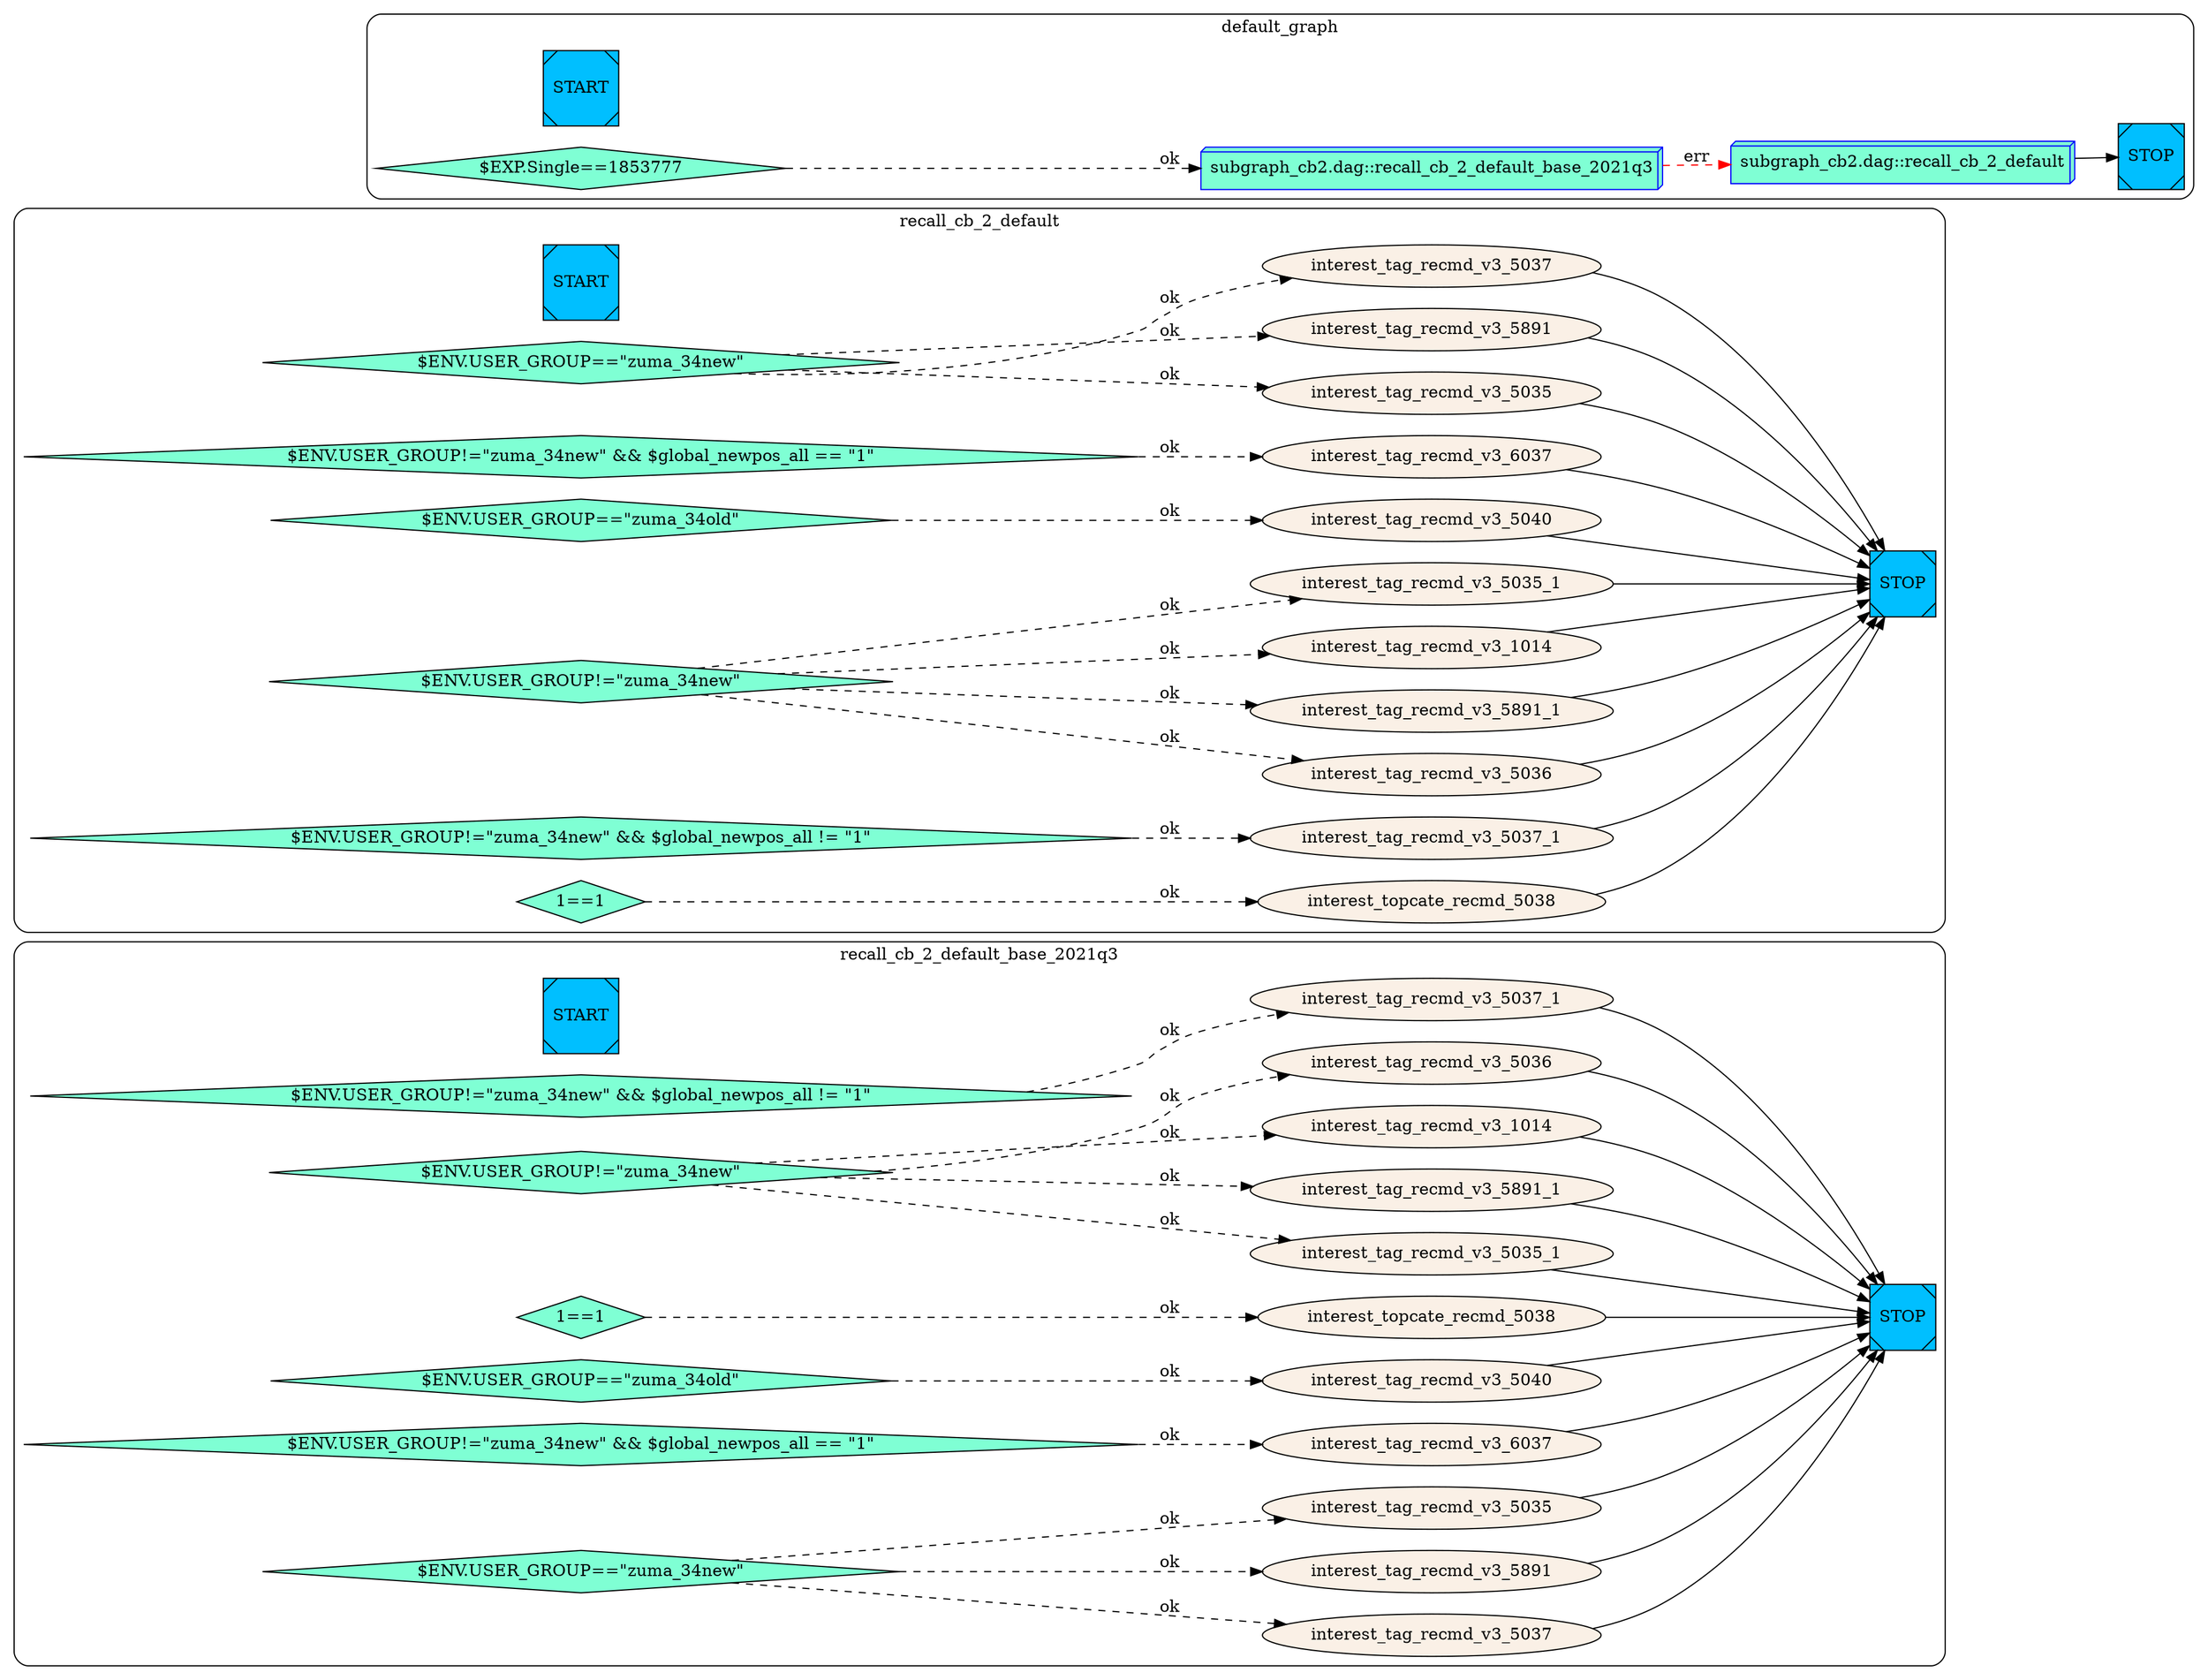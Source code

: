 digraph G {
    rankdir=LR;
  subgraph cluster_recall_cb_2_default_base_2021q3{
    style = rounded;
    label = "recall_cb_2_default_base_2021q3";
    recall_cb_2_default_base_2021q3__START__[color=black fillcolor=deepskyblue style=filled shape=Msquare label="START"];
    recall_cb_2_default_base_2021q3__STOP__[color=black fillcolor=deepskyblue style=filled shape=Msquare label="STOP"];
    recall_cb_2_default_base_2021q3_interest_tag_recmd_v3_5040 [label="interest_tag_recmd_v3_5040" color=black fillcolor=linen style=filled];
    recall_cb_2_default_base_2021q3_recall_cb_2_default_base_2021q3_3 [label="$ENV.USER_GROUP!=\"zuma_34new\" && $global_newpos_all != \"1\"" shape=diamond color=black fillcolor=aquamarine style=filled];
    recall_cb_2_default_base_2021q3_interest_tag_recmd_v3_5037_1 [label="interest_tag_recmd_v3_5037_1" color=black fillcolor=linen style=filled];
    recall_cb_2_default_base_2021q3_interest_tag_recmd_v3_5037 [label="interest_tag_recmd_v3_5037" color=black fillcolor=linen style=filled];
    recall_cb_2_default_base_2021q3_interest_tag_recmd_v3_5891 [label="interest_tag_recmd_v3_5891" color=black fillcolor=linen style=filled];
    recall_cb_2_default_base_2021q3_interest_tag_recmd_v3_6037 [label="interest_tag_recmd_v3_6037" color=black fillcolor=linen style=filled];
    recall_cb_2_default_base_2021q3_recall_cb_2_default_base_2021q3_4 [label="$ENV.USER_GROUP!=\"zuma_34new\"" shape=diamond color=black fillcolor=aquamarine style=filled];
    recall_cb_2_default_base_2021q3_interest_tag_recmd_v3_5035_1 [label="interest_tag_recmd_v3_5035_1" color=black fillcolor=linen style=filled];
    recall_cb_2_default_base_2021q3_recall_cb_2_default_base_2021q3_5 [label="1==1" shape=diamond color=black fillcolor=aquamarine style=filled];
    recall_cb_2_default_base_2021q3_recall_cb_2_default_base_2021q3_1 [label="$ENV.USER_GROUP==\"zuma_34old\"" shape=diamond color=black fillcolor=aquamarine style=filled];
    recall_cb_2_default_base_2021q3_recall_cb_2_default_base_2021q3_2 [label="$ENV.USER_GROUP!=\"zuma_34new\" && $global_newpos_all == \"1\"" shape=diamond color=black fillcolor=aquamarine style=filled];
    recall_cb_2_default_base_2021q3_interest_tag_recmd_v3_5891_1 [label="interest_tag_recmd_v3_5891_1" color=black fillcolor=linen style=filled];
    recall_cb_2_default_base_2021q3_interest_tag_recmd_v3_1014 [label="interest_tag_recmd_v3_1014" color=black fillcolor=linen style=filled];
    recall_cb_2_default_base_2021q3_interest_tag_recmd_v3_5036 [label="interest_tag_recmd_v3_5036" color=black fillcolor=linen style=filled];
    recall_cb_2_default_base_2021q3_interest_topcate_recmd_5038 [label="interest_topcate_recmd_5038" color=black fillcolor=linen style=filled];
    recall_cb_2_default_base_2021q3_recall_cb_2_default_base_2021q3_0 [label="$ENV.USER_GROUP==\"zuma_34new\"" shape=diamond color=black fillcolor=aquamarine style=filled];
    recall_cb_2_default_base_2021q3_interest_tag_recmd_v3_5035 [label="interest_tag_recmd_v3_5035" color=black fillcolor=linen style=filled];
    recall_cb_2_default_base_2021q3_interest_tag_recmd_v3_5035_1 -> recall_cb_2_default_base_2021q3__STOP__;
    recall_cb_2_default_base_2021q3_recall_cb_2_default_base_2021q3_4 -> recall_cb_2_default_base_2021q3_interest_tag_recmd_v3_5035_1 [style=dashed label="ok"];
    recall_cb_2_default_base_2021q3_interest_tag_recmd_v3_1014 -> recall_cb_2_default_base_2021q3__STOP__;
    recall_cb_2_default_base_2021q3_recall_cb_2_default_base_2021q3_4 -> recall_cb_2_default_base_2021q3_interest_tag_recmd_v3_1014 [style=dashed label="ok"];
    recall_cb_2_default_base_2021q3_interest_tag_recmd_v3_5036 -> recall_cb_2_default_base_2021q3__STOP__;
    recall_cb_2_default_base_2021q3_recall_cb_2_default_base_2021q3_4 -> recall_cb_2_default_base_2021q3_interest_tag_recmd_v3_5036 [style=dashed label="ok"];
    recall_cb_2_default_base_2021q3_interest_topcate_recmd_5038 -> recall_cb_2_default_base_2021q3__STOP__;
    recall_cb_2_default_base_2021q3_recall_cb_2_default_base_2021q3_5 -> recall_cb_2_default_base_2021q3_interest_topcate_recmd_5038 [style=dashed label="ok"];
    recall_cb_2_default_base_2021q3_interest_tag_recmd_v3_5035 -> recall_cb_2_default_base_2021q3__STOP__;
    recall_cb_2_default_base_2021q3_recall_cb_2_default_base_2021q3_0 -> recall_cb_2_default_base_2021q3_interest_tag_recmd_v3_5035 [style=dashed label="ok"];
    recall_cb_2_default_base_2021q3_interest_tag_recmd_v3_5891_1 -> recall_cb_2_default_base_2021q3__STOP__;
    recall_cb_2_default_base_2021q3_recall_cb_2_default_base_2021q3_4 -> recall_cb_2_default_base_2021q3_interest_tag_recmd_v3_5891_1 [style=dashed label="ok"];
    recall_cb_2_default_base_2021q3_interest_tag_recmd_v3_5037 -> recall_cb_2_default_base_2021q3__STOP__;
    recall_cb_2_default_base_2021q3_recall_cb_2_default_base_2021q3_0 -> recall_cb_2_default_base_2021q3_interest_tag_recmd_v3_5037 [style=dashed label="ok"];
    recall_cb_2_default_base_2021q3_interest_tag_recmd_v3_5891 -> recall_cb_2_default_base_2021q3__STOP__;
    recall_cb_2_default_base_2021q3_recall_cb_2_default_base_2021q3_0 -> recall_cb_2_default_base_2021q3_interest_tag_recmd_v3_5891 [style=dashed label="ok"];
    recall_cb_2_default_base_2021q3_interest_tag_recmd_v3_5040 -> recall_cb_2_default_base_2021q3__STOP__;
    recall_cb_2_default_base_2021q3_recall_cb_2_default_base_2021q3_1 -> recall_cb_2_default_base_2021q3_interest_tag_recmd_v3_5040 [style=dashed label="ok"];
    recall_cb_2_default_base_2021q3_interest_tag_recmd_v3_5037_1 -> recall_cb_2_default_base_2021q3__STOP__;
    recall_cb_2_default_base_2021q3_recall_cb_2_default_base_2021q3_3 -> recall_cb_2_default_base_2021q3_interest_tag_recmd_v3_5037_1 [style=dashed label="ok"];
    recall_cb_2_default_base_2021q3_interest_tag_recmd_v3_6037 -> recall_cb_2_default_base_2021q3__STOP__;
    recall_cb_2_default_base_2021q3_recall_cb_2_default_base_2021q3_2 -> recall_cb_2_default_base_2021q3_interest_tag_recmd_v3_6037 [style=dashed label="ok"];
};
  subgraph cluster_recall_cb_2_default{
    style = rounded;
    label = "recall_cb_2_default";
    recall_cb_2_default__START__[color=black fillcolor=deepskyblue style=filled shape=Msquare label="START"];
    recall_cb_2_default__STOP__[color=black fillcolor=deepskyblue style=filled shape=Msquare label="STOP"];
    recall_cb_2_default_recall_cb_2_default_0 [label="$ENV.USER_GROUP==\"zuma_34new\"" shape=diamond color=black fillcolor=aquamarine style=filled];
    recall_cb_2_default_interest_tag_recmd_v3_5036 [label="interest_tag_recmd_v3_5036" color=black fillcolor=linen style=filled];
    recall_cb_2_default_interest_topcate_recmd_5038 [label="interest_topcate_recmd_5038" color=black fillcolor=linen style=filled];
    recall_cb_2_default_interest_tag_recmd_v3_5035 [label="interest_tag_recmd_v3_5035" color=black fillcolor=linen style=filled];
    recall_cb_2_default_interest_tag_recmd_v3_5891 [label="interest_tag_recmd_v3_5891" color=black fillcolor=linen style=filled];
    recall_cb_2_default_recall_cb_2_default_2 [label="$ENV.USER_GROUP!=\"zuma_34new\" && $global_newpos_all == \"1\"" shape=diamond color=black fillcolor=aquamarine style=filled];
    recall_cb_2_default_interest_tag_recmd_v3_6037 [label="interest_tag_recmd_v3_6037" color=black fillcolor=linen style=filled];
    recall_cb_2_default_interest_tag_recmd_v3_5891_1 [label="interest_tag_recmd_v3_5891_1" color=black fillcolor=linen style=filled];
    recall_cb_2_default_interest_tag_recmd_v3_1014 [label="interest_tag_recmd_v3_1014" color=black fillcolor=linen style=filled];
    recall_cb_2_default_interest_tag_recmd_v3_5035_1 [label="interest_tag_recmd_v3_5035_1" color=black fillcolor=linen style=filled];
    recall_cb_2_default_interest_tag_recmd_v3_5037 [label="interest_tag_recmd_v3_5037" color=black fillcolor=linen style=filled];
    recall_cb_2_default_recall_cb_2_default_1 [label="$ENV.USER_GROUP==\"zuma_34old\"" shape=diamond color=black fillcolor=aquamarine style=filled];
    recall_cb_2_default_interest_tag_recmd_v3_5040 [label="interest_tag_recmd_v3_5040" color=black fillcolor=linen style=filled];
    recall_cb_2_default_interest_tag_recmd_v3_5037_1 [label="interest_tag_recmd_v3_5037_1" color=black fillcolor=linen style=filled];
    recall_cb_2_default_recall_cb_2_default_4 [label="$ENV.USER_GROUP!=\"zuma_34new\"" shape=diamond color=black fillcolor=aquamarine style=filled];
    recall_cb_2_default_recall_cb_2_default_3 [label="$ENV.USER_GROUP!=\"zuma_34new\" && $global_newpos_all != \"1\"" shape=diamond color=black fillcolor=aquamarine style=filled];
    recall_cb_2_default_recall_cb_2_default_5 [label="1==1" shape=diamond color=black fillcolor=aquamarine style=filled];
    recall_cb_2_default_interest_tag_recmd_v3_5036 -> recall_cb_2_default__STOP__;
    recall_cb_2_default_recall_cb_2_default_4 -> recall_cb_2_default_interest_tag_recmd_v3_5036 [style=dashed label="ok"];
    recall_cb_2_default_interest_topcate_recmd_5038 -> recall_cb_2_default__STOP__;
    recall_cb_2_default_recall_cb_2_default_5 -> recall_cb_2_default_interest_topcate_recmd_5038 [style=dashed label="ok"];
    recall_cb_2_default_interest_tag_recmd_v3_6037 -> recall_cb_2_default__STOP__;
    recall_cb_2_default_recall_cb_2_default_2 -> recall_cb_2_default_interest_tag_recmd_v3_6037 [style=dashed label="ok"];
    recall_cb_2_default_interest_tag_recmd_v3_5891_1 -> recall_cb_2_default__STOP__;
    recall_cb_2_default_recall_cb_2_default_4 -> recall_cb_2_default_interest_tag_recmd_v3_5891_1 [style=dashed label="ok"];
    recall_cb_2_default_interest_tag_recmd_v3_1014 -> recall_cb_2_default__STOP__;
    recall_cb_2_default_recall_cb_2_default_4 -> recall_cb_2_default_interest_tag_recmd_v3_1014 [style=dashed label="ok"];
    recall_cb_2_default_interest_tag_recmd_v3_5035_1 -> recall_cb_2_default__STOP__;
    recall_cb_2_default_recall_cb_2_default_4 -> recall_cb_2_default_interest_tag_recmd_v3_5035_1 [style=dashed label="ok"];
    recall_cb_2_default_interest_tag_recmd_v3_5035 -> recall_cb_2_default__STOP__;
    recall_cb_2_default_recall_cb_2_default_0 -> recall_cb_2_default_interest_tag_recmd_v3_5035 [style=dashed label="ok"];
    recall_cb_2_default_interest_tag_recmd_v3_5891 -> recall_cb_2_default__STOP__;
    recall_cb_2_default_recall_cb_2_default_0 -> recall_cb_2_default_interest_tag_recmd_v3_5891 [style=dashed label="ok"];
    recall_cb_2_default_interest_tag_recmd_v3_5037_1 -> recall_cb_2_default__STOP__;
    recall_cb_2_default_recall_cb_2_default_3 -> recall_cb_2_default_interest_tag_recmd_v3_5037_1 [style=dashed label="ok"];
    recall_cb_2_default_interest_tag_recmd_v3_5037 -> recall_cb_2_default__STOP__;
    recall_cb_2_default_recall_cb_2_default_0 -> recall_cb_2_default_interest_tag_recmd_v3_5037 [style=dashed label="ok"];
    recall_cb_2_default_interest_tag_recmd_v3_5040 -> recall_cb_2_default__STOP__;
    recall_cb_2_default_recall_cb_2_default_1 -> recall_cb_2_default_interest_tag_recmd_v3_5040 [style=dashed label="ok"];
};
  subgraph cluster_default_graph{
    style = rounded;
    label = "default_graph";
    default_graph__START__[color=black fillcolor=deepskyblue style=filled shape=Msquare label="START"];
    default_graph__STOP__[color=black fillcolor=deepskyblue style=filled shape=Msquare label="STOP"];
    default_graph_default_graph_0 [label="$EXP.Single==1853777" shape=diamond color=black fillcolor=aquamarine style=filled];
    default_graph_subgraph_invoke_random_base_2021q3 [label="subgraph_cb2.dag::recall_cb_2_default_base_2021q3" shape=box3d, color=blue fillcolor=aquamarine style=filled];
    default_graph_subgraph_invoke_base_graph [label="subgraph_cb2.dag::recall_cb_2_default" shape=box3d, color=blue fillcolor=aquamarine style=filled];
    default_graph_subgraph_invoke_base_graph -> default_graph__STOP__;
    default_graph_subgraph_invoke_random_base_2021q3 -> default_graph_subgraph_invoke_base_graph [style=dashed color=red label="err"];
    default_graph_default_graph_0 -> default_graph_subgraph_invoke_random_base_2021q3 [style=dashed label="ok"];
};
}
